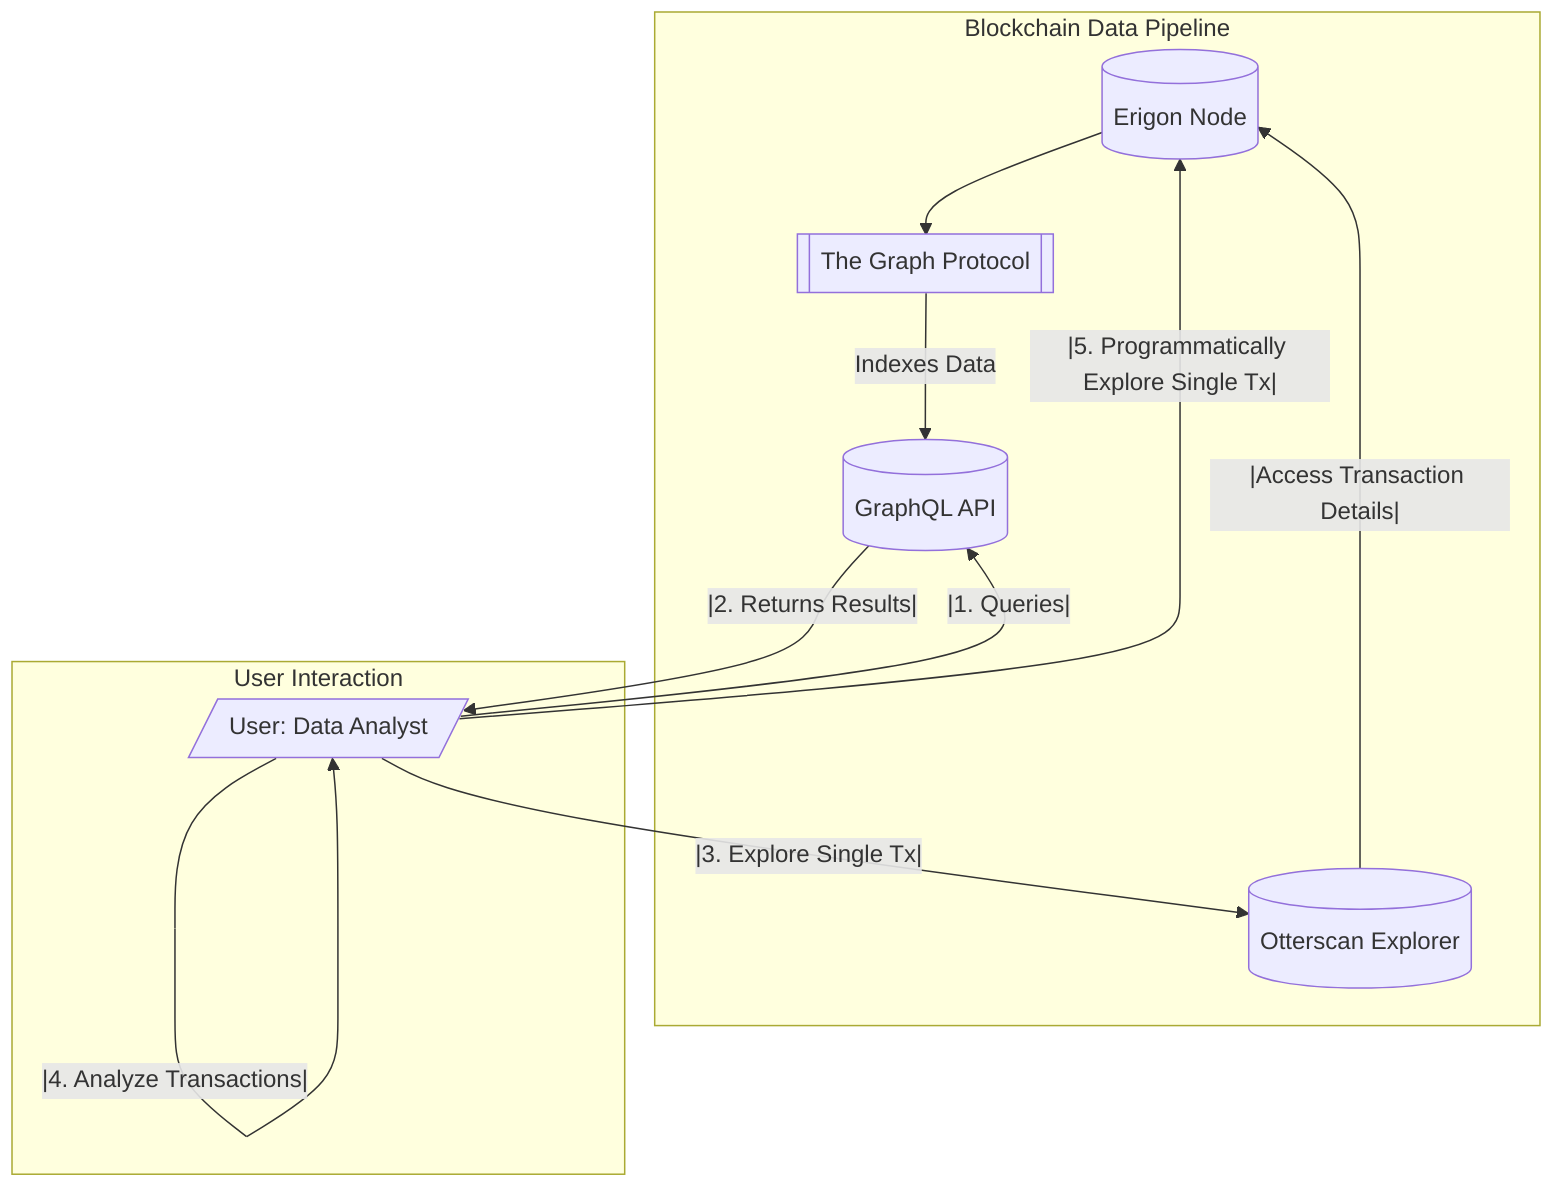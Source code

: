 flowchart TD
  subgraph subGraph0["Blockchain Data Pipeline"]
    erigon[("Erigon Node")]
    graph_protocol[["The Graph Protocol"]]
    graphql_layer[("GraphQL API")]
    explorer[("Otterscan Explorer")]
  end

  subgraph subGraph1["User Interaction"]
    user[/"User: Data Analyst"/]
  end

  erigon --> graph_protocol
  graph_protocol -- Indexes Data --> graphql_layer

  %% User Interaction with numbered steps
  user --|1. Queries|--> graphql_layer
  graphql_layer --|2. Returns Results|--> user
  user --|3. Explore Single Tx|--> explorer
  user --|4. Analyze Transactions|--> user
  user --|5. Programmatically Explore Single Tx|--> erigon

  explorer --|Access Transaction Details|--> erigon